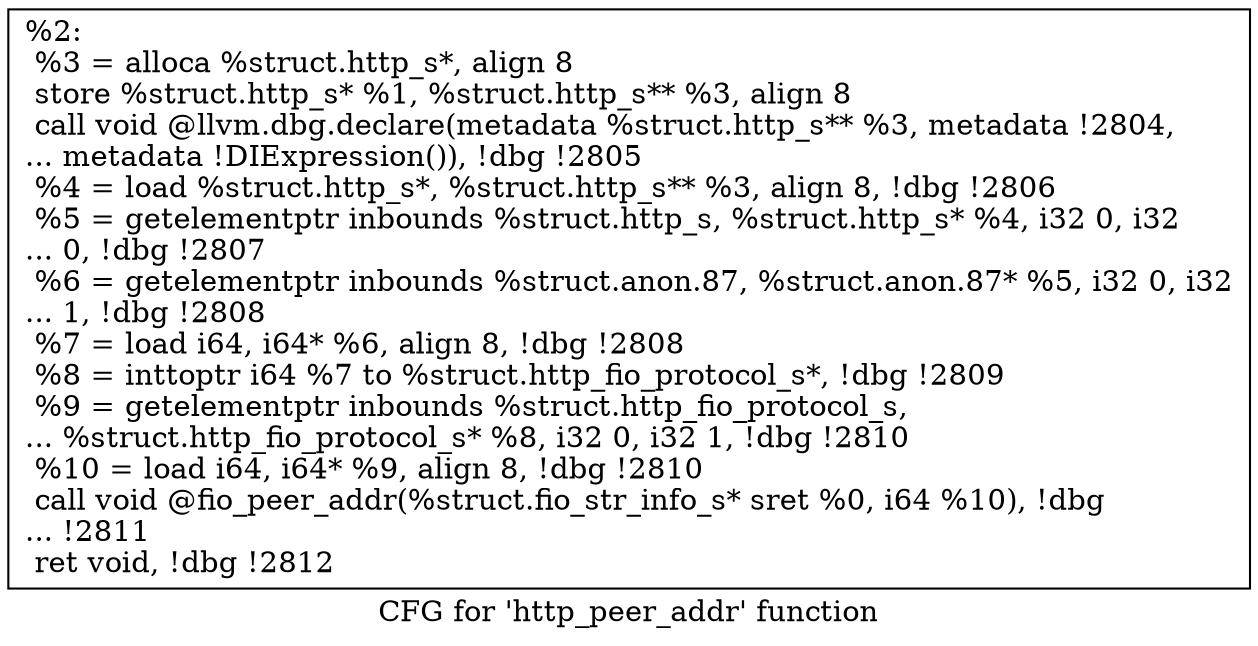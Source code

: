 digraph "CFG for 'http_peer_addr' function" {
	label="CFG for 'http_peer_addr' function";

	Node0x55685235d520 [shape=record,label="{%2:\l  %3 = alloca %struct.http_s*, align 8\l  store %struct.http_s* %1, %struct.http_s** %3, align 8\l  call void @llvm.dbg.declare(metadata %struct.http_s** %3, metadata !2804,\l... metadata !DIExpression()), !dbg !2805\l  %4 = load %struct.http_s*, %struct.http_s** %3, align 8, !dbg !2806\l  %5 = getelementptr inbounds %struct.http_s, %struct.http_s* %4, i32 0, i32\l... 0, !dbg !2807\l  %6 = getelementptr inbounds %struct.anon.87, %struct.anon.87* %5, i32 0, i32\l... 1, !dbg !2808\l  %7 = load i64, i64* %6, align 8, !dbg !2808\l  %8 = inttoptr i64 %7 to %struct.http_fio_protocol_s*, !dbg !2809\l  %9 = getelementptr inbounds %struct.http_fio_protocol_s,\l... %struct.http_fio_protocol_s* %8, i32 0, i32 1, !dbg !2810\l  %10 = load i64, i64* %9, align 8, !dbg !2810\l  call void @fio_peer_addr(%struct.fio_str_info_s* sret %0, i64 %10), !dbg\l... !2811\l  ret void, !dbg !2812\l}"];
}

